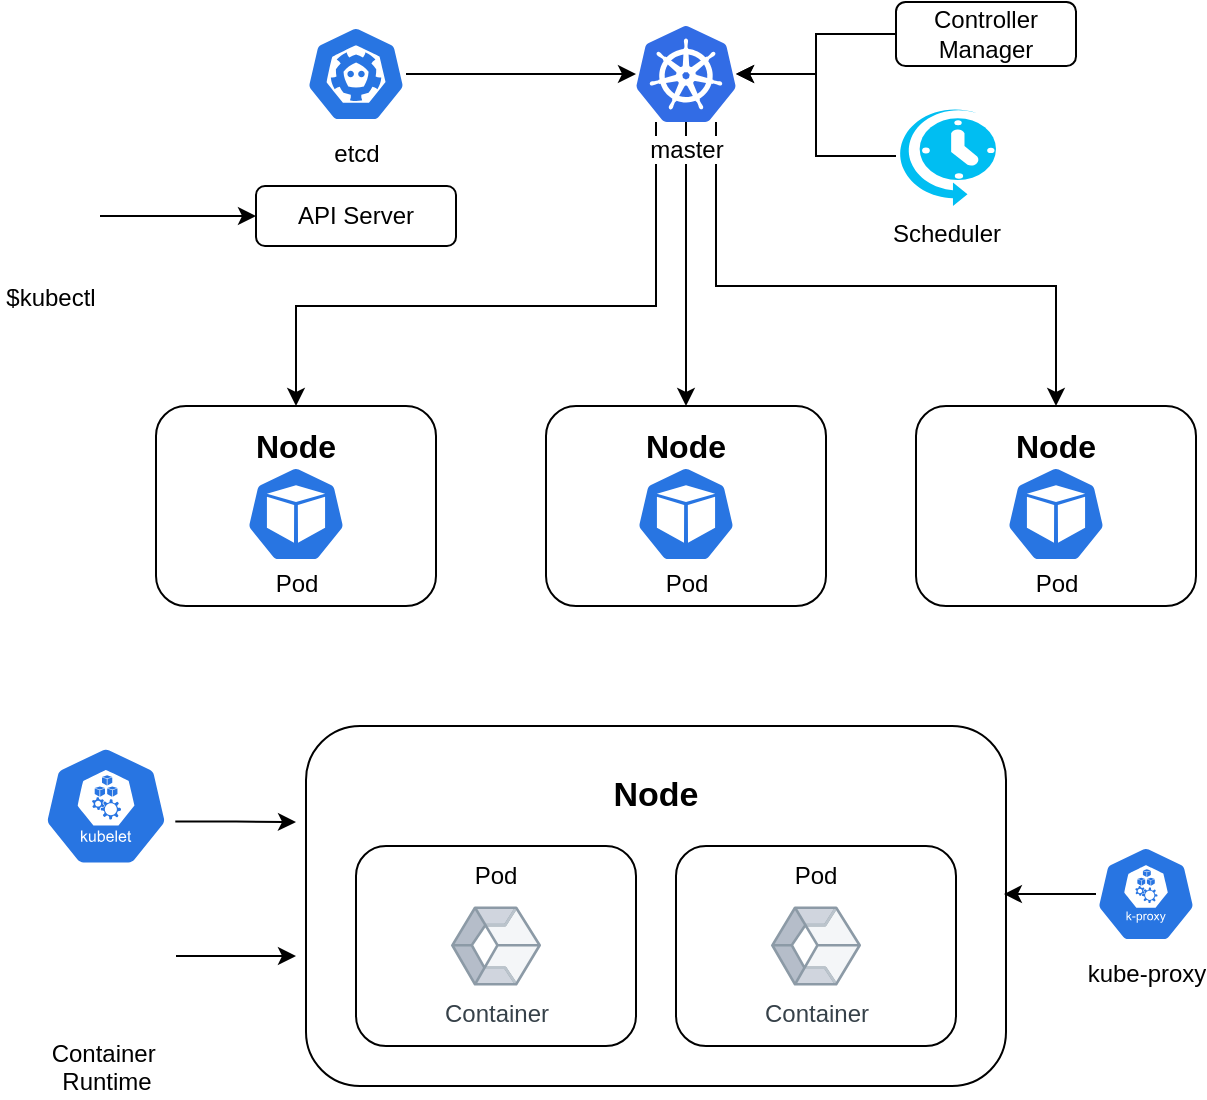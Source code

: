 <mxfile version="14.1.9" type="github">
  <diagram id="G6kuFu6opgcHD38waq7a" name="Page-1">
    <mxGraphModel dx="786" dy="491" grid="1" gridSize="10" guides="1" tooltips="1" connect="1" arrows="1" fold="1" page="1" pageScale="1" pageWidth="827" pageHeight="1169" math="0" shadow="0">
      <root>
        <mxCell id="0" />
        <mxCell id="1" parent="0" />
        <mxCell id="nTDdlAI-Cy0kuK_sTxGI-24" value="" style="edgeStyle=orthogonalEdgeStyle;rounded=0;orthogonalLoop=1;jettySize=auto;html=1;entryX=0.5;entryY=0;entryDx=0;entryDy=0;" edge="1" parent="1" source="nTDdlAI-Cy0kuK_sTxGI-1" target="nTDdlAI-Cy0kuK_sTxGI-17">
          <mxGeometry relative="1" as="geometry">
            <mxPoint x="365" y="238" as="targetPoint" />
          </mxGeometry>
        </mxCell>
        <mxCell id="nTDdlAI-Cy0kuK_sTxGI-25" style="edgeStyle=orthogonalEdgeStyle;rounded=0;orthogonalLoop=1;jettySize=auto;html=1;entryX=0.5;entryY=0;entryDx=0;entryDy=0;" edge="1" parent="1" source="nTDdlAI-Cy0kuK_sTxGI-1" target="nTDdlAI-Cy0kuK_sTxGI-13">
          <mxGeometry relative="1" as="geometry">
            <Array as="points">
              <mxPoint x="350" y="250" />
              <mxPoint x="170" y="250" />
            </Array>
          </mxGeometry>
        </mxCell>
        <mxCell id="nTDdlAI-Cy0kuK_sTxGI-26" style="edgeStyle=orthogonalEdgeStyle;rounded=0;orthogonalLoop=1;jettySize=auto;html=1;entryX=0.5;entryY=0;entryDx=0;entryDy=0;" edge="1" parent="1" source="nTDdlAI-Cy0kuK_sTxGI-1" target="nTDdlAI-Cy0kuK_sTxGI-20">
          <mxGeometry relative="1" as="geometry">
            <Array as="points">
              <mxPoint x="380" y="240" />
              <mxPoint x="550" y="240" />
            </Array>
          </mxGeometry>
        </mxCell>
        <mxCell id="nTDdlAI-Cy0kuK_sTxGI-1" value="master" style="aspect=fixed;html=1;points=[];align=center;image;fontSize=12;image=img/lib/mscae/Kubernetes.svg;" vertex="1" parent="1">
          <mxGeometry x="340" y="110" width="50" height="48" as="geometry" />
        </mxCell>
        <mxCell id="nTDdlAI-Cy0kuK_sTxGI-3" style="edgeStyle=orthogonalEdgeStyle;rounded=0;orthogonalLoop=1;jettySize=auto;html=1;" edge="1" parent="1" source="nTDdlAI-Cy0kuK_sTxGI-2" target="nTDdlAI-Cy0kuK_sTxGI-1">
          <mxGeometry relative="1" as="geometry" />
        </mxCell>
        <mxCell id="nTDdlAI-Cy0kuK_sTxGI-2" value="etcd" style="html=1;dashed=0;whitespace=wrap;fillColor=#2875E2;strokeColor=#ffffff;points=[[0.005,0.63,0],[0.1,0.2,0],[0.9,0.2,0],[0.5,0,0],[0.995,0.63,0],[0.72,0.99,0],[0.5,1,0],[0.28,0.99,0]];shape=mxgraph.kubernetes.icon;prIcon=etcd;spacingBottom=-80;" vertex="1" parent="1">
          <mxGeometry x="175" y="110" width="50" height="48" as="geometry" />
        </mxCell>
        <mxCell id="nTDdlAI-Cy0kuK_sTxGI-4" value="API Server" style="rounded=1;whiteSpace=wrap;html=1;" vertex="1" parent="1">
          <mxGeometry x="150" y="190" width="100" height="30" as="geometry" />
        </mxCell>
        <mxCell id="nTDdlAI-Cy0kuK_sTxGI-6" style="edgeStyle=orthogonalEdgeStyle;rounded=0;orthogonalLoop=1;jettySize=auto;html=1;entryX=0;entryY=0.5;entryDx=0;entryDy=0;" edge="1" parent="1" source="nTDdlAI-Cy0kuK_sTxGI-5" target="nTDdlAI-Cy0kuK_sTxGI-4">
          <mxGeometry relative="1" as="geometry" />
        </mxCell>
        <mxCell id="nTDdlAI-Cy0kuK_sTxGI-5" value="$kubectl&lt;br&gt;" style="shape=image;html=1;verticalAlign=top;verticalLabelPosition=bottom;labelBackgroundColor=#ffffff;imageAspect=0;aspect=fixed;image=https://cdn1.iconfinder.com/data/icons/ampola-final-by-ampeross/128/cmd.png" vertex="1" parent="1">
          <mxGeometry x="22" y="178.5" width="50" height="53" as="geometry" />
        </mxCell>
        <mxCell id="nTDdlAI-Cy0kuK_sTxGI-11" style="edgeStyle=orthogonalEdgeStyle;rounded=0;orthogonalLoop=1;jettySize=auto;html=1;exitX=0;exitY=0.5;exitDx=0;exitDy=0;" edge="1" parent="1" source="nTDdlAI-Cy0kuK_sTxGI-8" target="nTDdlAI-Cy0kuK_sTxGI-1">
          <mxGeometry relative="1" as="geometry" />
        </mxCell>
        <mxCell id="nTDdlAI-Cy0kuK_sTxGI-8" value="Controller &lt;br&gt;Manager" style="rounded=1;whiteSpace=wrap;html=1;" vertex="1" parent="1">
          <mxGeometry x="470" y="98" width="90" height="32" as="geometry" />
        </mxCell>
        <mxCell id="nTDdlAI-Cy0kuK_sTxGI-12" style="edgeStyle=orthogonalEdgeStyle;rounded=0;orthogonalLoop=1;jettySize=auto;html=1;" edge="1" parent="1" source="nTDdlAI-Cy0kuK_sTxGI-9" target="nTDdlAI-Cy0kuK_sTxGI-1">
          <mxGeometry relative="1" as="geometry" />
        </mxCell>
        <mxCell id="nTDdlAI-Cy0kuK_sTxGI-9" value="Scheduler" style="verticalLabelPosition=bottom;html=1;verticalAlign=top;align=center;strokeColor=none;fillColor=#00BEF2;shape=mxgraph.azure.scheduler;pointerEvents=1;" vertex="1" parent="1">
          <mxGeometry x="470" y="150" width="50" height="50" as="geometry" />
        </mxCell>
        <mxCell id="nTDdlAI-Cy0kuK_sTxGI-15" value="" style="group" vertex="1" connectable="0" parent="1">
          <mxGeometry x="100" y="300" width="140" height="100" as="geometry" />
        </mxCell>
        <mxCell id="nTDdlAI-Cy0kuK_sTxGI-13" value="&lt;b&gt;&lt;font style=&quot;font-size: 16px&quot;&gt;Node&lt;/font&gt;&lt;/b&gt;" style="rounded=1;whiteSpace=wrap;html=1;spacingBottom=60;" vertex="1" parent="nTDdlAI-Cy0kuK_sTxGI-15">
          <mxGeometry width="140" height="100" as="geometry" />
        </mxCell>
        <mxCell id="nTDdlAI-Cy0kuK_sTxGI-14" value="Pod" style="html=1;dashed=0;whitespace=wrap;fillColor=#2875E2;strokeColor=#ffffff;points=[[0.005,0.63,0],[0.1,0.2,0],[0.9,0.2,0],[0.5,0,0],[0.995,0.63,0],[0.72,0.99,0],[0.5,1,0],[0.28,0.99,0]];shape=mxgraph.kubernetes.icon;prIcon=pod;spacingBottom=-70;" vertex="1" parent="nTDdlAI-Cy0kuK_sTxGI-15">
          <mxGeometry x="45" y="30" width="50" height="48" as="geometry" />
        </mxCell>
        <mxCell id="nTDdlAI-Cy0kuK_sTxGI-16" value="" style="group" vertex="1" connectable="0" parent="1">
          <mxGeometry x="295" y="300" width="140" height="100" as="geometry" />
        </mxCell>
        <mxCell id="nTDdlAI-Cy0kuK_sTxGI-17" value="&lt;b&gt;&lt;font style=&quot;font-size: 16px&quot;&gt;Node&lt;/font&gt;&lt;/b&gt;" style="rounded=1;whiteSpace=wrap;html=1;spacingBottom=60;" vertex="1" parent="nTDdlAI-Cy0kuK_sTxGI-16">
          <mxGeometry width="140" height="100" as="geometry" />
        </mxCell>
        <mxCell id="nTDdlAI-Cy0kuK_sTxGI-18" value="Pod" style="html=1;dashed=0;whitespace=wrap;fillColor=#2875E2;strokeColor=#ffffff;points=[[0.005,0.63,0],[0.1,0.2,0],[0.9,0.2,0],[0.5,0,0],[0.995,0.63,0],[0.72,0.99,0],[0.5,1,0],[0.28,0.99,0]];shape=mxgraph.kubernetes.icon;prIcon=pod;spacingBottom=-70;" vertex="1" parent="nTDdlAI-Cy0kuK_sTxGI-16">
          <mxGeometry x="45" y="30" width="50" height="48" as="geometry" />
        </mxCell>
        <mxCell id="nTDdlAI-Cy0kuK_sTxGI-19" value="" style="group" vertex="1" connectable="0" parent="1">
          <mxGeometry x="480" y="300" width="140" height="100" as="geometry" />
        </mxCell>
        <mxCell id="nTDdlAI-Cy0kuK_sTxGI-20" value="&lt;b&gt;&lt;font style=&quot;font-size: 16px&quot;&gt;Node&lt;/font&gt;&lt;/b&gt;" style="rounded=1;whiteSpace=wrap;html=1;spacingBottom=60;" vertex="1" parent="nTDdlAI-Cy0kuK_sTxGI-19">
          <mxGeometry width="140" height="100" as="geometry" />
        </mxCell>
        <mxCell id="nTDdlAI-Cy0kuK_sTxGI-21" value="Pod" style="html=1;dashed=0;whitespace=wrap;fillColor=#2875E2;strokeColor=#ffffff;points=[[0.005,0.63,0],[0.1,0.2,0],[0.9,0.2,0],[0.5,0,0],[0.995,0.63,0],[0.72,0.99,0],[0.5,1,0],[0.28,0.99,0]];shape=mxgraph.kubernetes.icon;prIcon=pod;spacingBottom=-70;" vertex="1" parent="nTDdlAI-Cy0kuK_sTxGI-19">
          <mxGeometry x="45" y="30" width="50" height="48" as="geometry" />
        </mxCell>
        <mxCell id="nTDdlAI-Cy0kuK_sTxGI-28" value="&lt;b&gt;&lt;font style=&quot;font-size: 17px&quot;&gt;Node&lt;/font&gt;&lt;/b&gt;" style="rounded=1;whiteSpace=wrap;html=1;spacingBottom=110;spacingRight=0;" vertex="1" parent="1">
          <mxGeometry x="175" y="460" width="350" height="180" as="geometry" />
        </mxCell>
        <mxCell id="nTDdlAI-Cy0kuK_sTxGI-33" value="" style="group" vertex="1" connectable="0" parent="1">
          <mxGeometry x="200" y="520" width="140" height="100" as="geometry" />
        </mxCell>
        <mxCell id="nTDdlAI-Cy0kuK_sTxGI-29" value="Pod" style="rounded=1;whiteSpace=wrap;html=1;spacingBottom=70;" vertex="1" parent="nTDdlAI-Cy0kuK_sTxGI-33">
          <mxGeometry width="140" height="100" as="geometry" />
        </mxCell>
        <mxCell id="nTDdlAI-Cy0kuK_sTxGI-30" value="Container" style="aspect=fixed;perimeter=ellipsePerimeter;html=1;align=center;fontSize=12;verticalAlign=top;fontColor=#364149;shadow=0;dashed=0;image;image=img/lib/cumulus/container.svg;" vertex="1" parent="nTDdlAI-Cy0kuK_sTxGI-33">
          <mxGeometry x="47.5" y="30" width="45" height="40" as="geometry" />
        </mxCell>
        <mxCell id="nTDdlAI-Cy0kuK_sTxGI-34" value="" style="group" vertex="1" connectable="0" parent="1">
          <mxGeometry x="360" y="520" width="140" height="100" as="geometry" />
        </mxCell>
        <mxCell id="nTDdlAI-Cy0kuK_sTxGI-35" value="Pod" style="rounded=1;whiteSpace=wrap;html=1;spacingBottom=70;" vertex="1" parent="nTDdlAI-Cy0kuK_sTxGI-34">
          <mxGeometry width="140" height="100" as="geometry" />
        </mxCell>
        <mxCell id="nTDdlAI-Cy0kuK_sTxGI-36" value="Container" style="aspect=fixed;perimeter=ellipsePerimeter;html=1;align=center;fontSize=12;verticalAlign=top;fontColor=#364149;shadow=0;dashed=0;image;image=img/lib/cumulus/container.svg;" vertex="1" parent="nTDdlAI-Cy0kuK_sTxGI-34">
          <mxGeometry x="47.5" y="30" width="45" height="40" as="geometry" />
        </mxCell>
        <mxCell id="nTDdlAI-Cy0kuK_sTxGI-40" style="edgeStyle=orthogonalEdgeStyle;rounded=0;orthogonalLoop=1;jettySize=auto;html=1;exitX=0.995;exitY=0.63;exitDx=0;exitDy=0;exitPerimeter=0;" edge="1" parent="1" source="nTDdlAI-Cy0kuK_sTxGI-37">
          <mxGeometry relative="1" as="geometry">
            <mxPoint x="170" y="508" as="targetPoint" />
          </mxGeometry>
        </mxCell>
        <mxCell id="nTDdlAI-Cy0kuK_sTxGI-37" value="" style="html=1;dashed=0;whitespace=wrap;fillColor=#2875E2;strokeColor=#ffffff;points=[[0.005,0.63,0],[0.1,0.2,0],[0.9,0.2,0],[0.5,0,0],[0.995,0.63,0],[0.72,0.99,0],[0.5,1,0],[0.28,0.99,0]];shape=mxgraph.kubernetes.icon;prIcon=kubelet" vertex="1" parent="1">
          <mxGeometry x="40" y="470" width="70" height="60" as="geometry" />
        </mxCell>
        <mxCell id="nTDdlAI-Cy0kuK_sTxGI-41" style="edgeStyle=orthogonalEdgeStyle;rounded=0;orthogonalLoop=1;jettySize=auto;html=1;" edge="1" parent="1" source="nTDdlAI-Cy0kuK_sTxGI-38">
          <mxGeometry relative="1" as="geometry">
            <mxPoint x="170" y="575" as="targetPoint" />
          </mxGeometry>
        </mxCell>
        <mxCell id="nTDdlAI-Cy0kuK_sTxGI-38" value="Container&amp;nbsp;&lt;br&gt;Runtime" style="shape=image;html=1;verticalAlign=top;verticalLabelPosition=bottom;labelBackgroundColor=#ffffff;imageAspect=0;aspect=fixed;image=https://cdn4.iconfinder.com/data/icons/SOPHISTIQUE/web_design/png/128/our_process_2.png" vertex="1" parent="1">
          <mxGeometry x="40" y="540" width="70" height="70" as="geometry" />
        </mxCell>
        <mxCell id="nTDdlAI-Cy0kuK_sTxGI-42" style="edgeStyle=orthogonalEdgeStyle;rounded=0;orthogonalLoop=1;jettySize=auto;html=1;entryX=0.997;entryY=0.467;entryDx=0;entryDy=0;entryPerimeter=0;" edge="1" parent="1" source="nTDdlAI-Cy0kuK_sTxGI-39" target="nTDdlAI-Cy0kuK_sTxGI-28">
          <mxGeometry relative="1" as="geometry" />
        </mxCell>
        <mxCell id="nTDdlAI-Cy0kuK_sTxGI-39" value="kube-proxy" style="html=1;dashed=0;whitespace=wrap;fillColor=#2875E2;strokeColor=#ffffff;points=[[0.005,0.63,0],[0.1,0.2,0],[0.9,0.2,0],[0.5,0,0],[0.995,0.63,0],[0.72,0.99,0],[0.5,1,0],[0.28,0.99,0]];shape=mxgraph.kubernetes.icon;prIcon=k_proxy;spacingBottom=-80;" vertex="1" parent="1">
          <mxGeometry x="570" y="520" width="50" height="48" as="geometry" />
        </mxCell>
      </root>
    </mxGraphModel>
  </diagram>
</mxfile>
